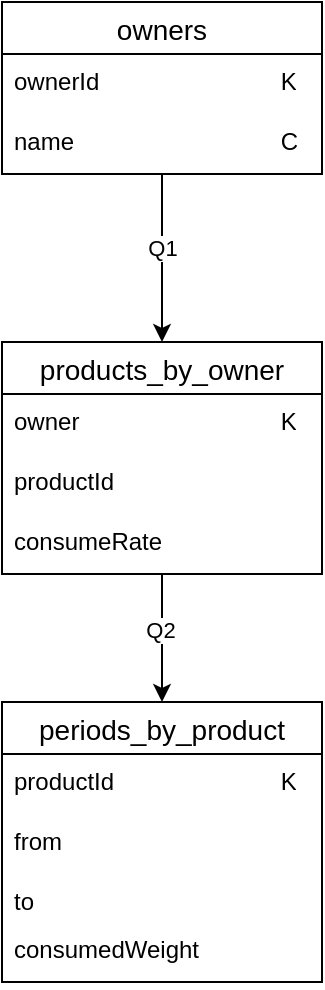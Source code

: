 <mxfile version="22.1.8" type="device">
  <diagram name="Страница — 1" id="xTRBqDmAB_PuAfH4VRhv">
    <mxGraphModel dx="793" dy="1139" grid="1" gridSize="10" guides="1" tooltips="1" connect="1" arrows="1" fold="1" page="1" pageScale="1" pageWidth="827" pageHeight="1169" math="0" shadow="0">
      <root>
        <mxCell id="0" />
        <mxCell id="1" parent="0" />
        <mxCell id="jAIrt6IbQGzXlXZgCk3L-29" style="edgeStyle=orthogonalEdgeStyle;rounded=0;orthogonalLoop=1;jettySize=auto;html=1;entryX=0.5;entryY=0;entryDx=0;entryDy=0;" edge="1" parent="1" source="jAIrt6IbQGzXlXZgCk3L-1" target="jAIrt6IbQGzXlXZgCk3L-5">
          <mxGeometry relative="1" as="geometry" />
        </mxCell>
        <mxCell id="jAIrt6IbQGzXlXZgCk3L-30" value="Q1" style="edgeLabel;html=1;align=center;verticalAlign=middle;resizable=0;points=[];" vertex="1" connectable="0" parent="jAIrt6IbQGzXlXZgCk3L-29">
          <mxGeometry x="-0.119" relative="1" as="geometry">
            <mxPoint as="offset" />
          </mxGeometry>
        </mxCell>
        <mxCell id="jAIrt6IbQGzXlXZgCk3L-1" value="owners" style="swimlane;fontStyle=0;childLayout=stackLayout;horizontal=1;startSize=26;horizontalStack=0;resizeParent=1;resizeParentMax=0;resizeLast=0;collapsible=1;marginBottom=0;align=center;fontSize=14;" vertex="1" parent="1">
          <mxGeometry x="140" y="210" width="160" height="86" as="geometry" />
        </mxCell>
        <mxCell id="jAIrt6IbQGzXlXZgCk3L-2" value="ownerId&lt;span style=&quot;white-space: pre;&quot;&gt;&#x9;&lt;/span&gt;&lt;span style=&quot;white-space: pre;&quot;&gt;&#x9;&lt;/span&gt;&lt;span style=&quot;white-space: pre;&quot;&gt;&#x9;&lt;/span&gt;&lt;span style=&quot;white-space: pre;&quot;&gt;&#x9;&lt;/span&gt;K" style="text;strokeColor=none;fillColor=none;spacingLeft=4;spacingRight=4;overflow=hidden;rotatable=0;points=[[0,0.5],[1,0.5]];portConstraint=eastwest;fontSize=12;whiteSpace=wrap;html=1;" vertex="1" parent="jAIrt6IbQGzXlXZgCk3L-1">
          <mxGeometry y="26" width="160" height="30" as="geometry" />
        </mxCell>
        <mxCell id="jAIrt6IbQGzXlXZgCk3L-3" value="name&lt;span style=&quot;white-space: pre;&quot;&gt;&#x9;&lt;/span&gt;&lt;span style=&quot;white-space: pre;&quot;&gt;&#x9;&lt;/span&gt;&lt;span style=&quot;white-space: pre;&quot;&gt;&#x9;&lt;/span&gt;&lt;span style=&quot;white-space: pre;&quot;&gt;&#x9;&lt;/span&gt;C" style="text;strokeColor=none;fillColor=none;spacingLeft=4;spacingRight=4;overflow=hidden;rotatable=0;points=[[0,0.5],[1,0.5]];portConstraint=eastwest;fontSize=12;whiteSpace=wrap;html=1;" vertex="1" parent="jAIrt6IbQGzXlXZgCk3L-1">
          <mxGeometry y="56" width="160" height="30" as="geometry" />
        </mxCell>
        <mxCell id="jAIrt6IbQGzXlXZgCk3L-31" style="edgeStyle=orthogonalEdgeStyle;rounded=0;orthogonalLoop=1;jettySize=auto;html=1;" edge="1" parent="1" source="jAIrt6IbQGzXlXZgCk3L-5" target="jAIrt6IbQGzXlXZgCk3L-9">
          <mxGeometry relative="1" as="geometry" />
        </mxCell>
        <mxCell id="jAIrt6IbQGzXlXZgCk3L-32" value="Q2" style="edgeLabel;html=1;align=center;verticalAlign=middle;resizable=0;points=[];" vertex="1" connectable="0" parent="jAIrt6IbQGzXlXZgCk3L-31">
          <mxGeometry x="-0.119" y="-1" relative="1" as="geometry">
            <mxPoint as="offset" />
          </mxGeometry>
        </mxCell>
        <mxCell id="jAIrt6IbQGzXlXZgCk3L-5" value="products_by_owner" style="swimlane;fontStyle=0;childLayout=stackLayout;horizontal=1;startSize=26;horizontalStack=0;resizeParent=1;resizeParentMax=0;resizeLast=0;collapsible=1;marginBottom=0;align=center;fontSize=14;" vertex="1" parent="1">
          <mxGeometry x="140" y="380" width="160" height="116" as="geometry" />
        </mxCell>
        <mxCell id="jAIrt6IbQGzXlXZgCk3L-6" value="owner&lt;span style=&quot;white-space: pre;&quot;&gt;&#x9;&lt;/span&gt;&lt;span style=&quot;white-space: pre;&quot;&gt;&#x9;&lt;/span&gt;&lt;span style=&quot;white-space: pre;&quot;&gt;&#x9;&lt;/span&gt;&lt;span style=&quot;white-space: pre;&quot;&gt;&#x9;K&lt;/span&gt;" style="text;strokeColor=none;fillColor=none;spacingLeft=4;spacingRight=4;overflow=hidden;rotatable=0;points=[[0,0.5],[1,0.5]];portConstraint=eastwest;fontSize=12;whiteSpace=wrap;html=1;" vertex="1" parent="jAIrt6IbQGzXlXZgCk3L-5">
          <mxGeometry y="26" width="160" height="30" as="geometry" />
        </mxCell>
        <mxCell id="jAIrt6IbQGzXlXZgCk3L-7" value="productId&lt;span style=&quot;white-space: pre;&quot;&gt;&#x9;&lt;/span&gt;&lt;span style=&quot;white-space: pre;&quot;&gt;&#x9;&lt;/span&gt;&lt;span style=&quot;white-space: pre;&quot;&gt;&#x9;&lt;/span&gt;&lt;span style=&quot;white-space: pre;&quot;&gt;&#x9;&lt;/span&gt;" style="text;strokeColor=none;fillColor=none;spacingLeft=4;spacingRight=4;overflow=hidden;rotatable=0;points=[[0,0.5],[1,0.5]];portConstraint=eastwest;fontSize=12;whiteSpace=wrap;html=1;" vertex="1" parent="jAIrt6IbQGzXlXZgCk3L-5">
          <mxGeometry y="56" width="160" height="30" as="geometry" />
        </mxCell>
        <mxCell id="jAIrt6IbQGzXlXZgCk3L-8" value="consumeRate" style="text;strokeColor=none;fillColor=none;spacingLeft=4;spacingRight=4;overflow=hidden;rotatable=0;points=[[0,0.5],[1,0.5]];portConstraint=eastwest;fontSize=12;whiteSpace=wrap;html=1;" vertex="1" parent="jAIrt6IbQGzXlXZgCk3L-5">
          <mxGeometry y="86" width="160" height="30" as="geometry" />
        </mxCell>
        <mxCell id="jAIrt6IbQGzXlXZgCk3L-9" value="periods_by_product" style="swimlane;fontStyle=0;childLayout=stackLayout;horizontal=1;startSize=26;horizontalStack=0;resizeParent=1;resizeParentMax=0;resizeLast=0;collapsible=1;marginBottom=0;align=center;fontSize=14;" vertex="1" parent="1">
          <mxGeometry x="140" y="560" width="160" height="140" as="geometry" />
        </mxCell>
        <mxCell id="jAIrt6IbQGzXlXZgCk3L-10" value="productId&lt;span style=&quot;white-space: pre;&quot;&gt;&#x9;&lt;/span&gt;&lt;span style=&quot;white-space: pre;&quot;&gt;&#x9;&lt;/span&gt;&lt;span style=&quot;white-space: pre;&quot;&gt;&#x9;&lt;/span&gt;&lt;span style=&quot;white-space: pre;&quot;&gt;&#x9;&lt;/span&gt;K" style="text;strokeColor=none;fillColor=none;spacingLeft=4;spacingRight=4;overflow=hidden;rotatable=0;points=[[0,0.5],[1,0.5]];portConstraint=eastwest;fontSize=12;whiteSpace=wrap;html=1;" vertex="1" parent="jAIrt6IbQGzXlXZgCk3L-9">
          <mxGeometry y="26" width="160" height="30" as="geometry" />
        </mxCell>
        <mxCell id="jAIrt6IbQGzXlXZgCk3L-11" value="from" style="text;strokeColor=none;fillColor=none;spacingLeft=4;spacingRight=4;overflow=hidden;rotatable=0;points=[[0,0.5],[1,0.5]];portConstraint=eastwest;fontSize=12;whiteSpace=wrap;html=1;" vertex="1" parent="jAIrt6IbQGzXlXZgCk3L-9">
          <mxGeometry y="56" width="160" height="30" as="geometry" />
        </mxCell>
        <mxCell id="jAIrt6IbQGzXlXZgCk3L-12" value="to" style="text;strokeColor=none;fillColor=none;spacingLeft=4;spacingRight=4;overflow=hidden;rotatable=0;points=[[0,0.5],[1,0.5]];portConstraint=eastwest;fontSize=12;whiteSpace=wrap;html=1;" vertex="1" parent="jAIrt6IbQGzXlXZgCk3L-9">
          <mxGeometry y="86" width="160" height="24" as="geometry" />
        </mxCell>
        <mxCell id="jAIrt6IbQGzXlXZgCk3L-22" value="consumedWeight" style="text;strokeColor=none;fillColor=none;spacingLeft=4;spacingRight=4;overflow=hidden;rotatable=0;points=[[0,0.5],[1,0.5]];portConstraint=eastwest;fontSize=12;whiteSpace=wrap;html=1;" vertex="1" parent="jAIrt6IbQGzXlXZgCk3L-9">
          <mxGeometry y="110" width="160" height="30" as="geometry" />
        </mxCell>
      </root>
    </mxGraphModel>
  </diagram>
</mxfile>
